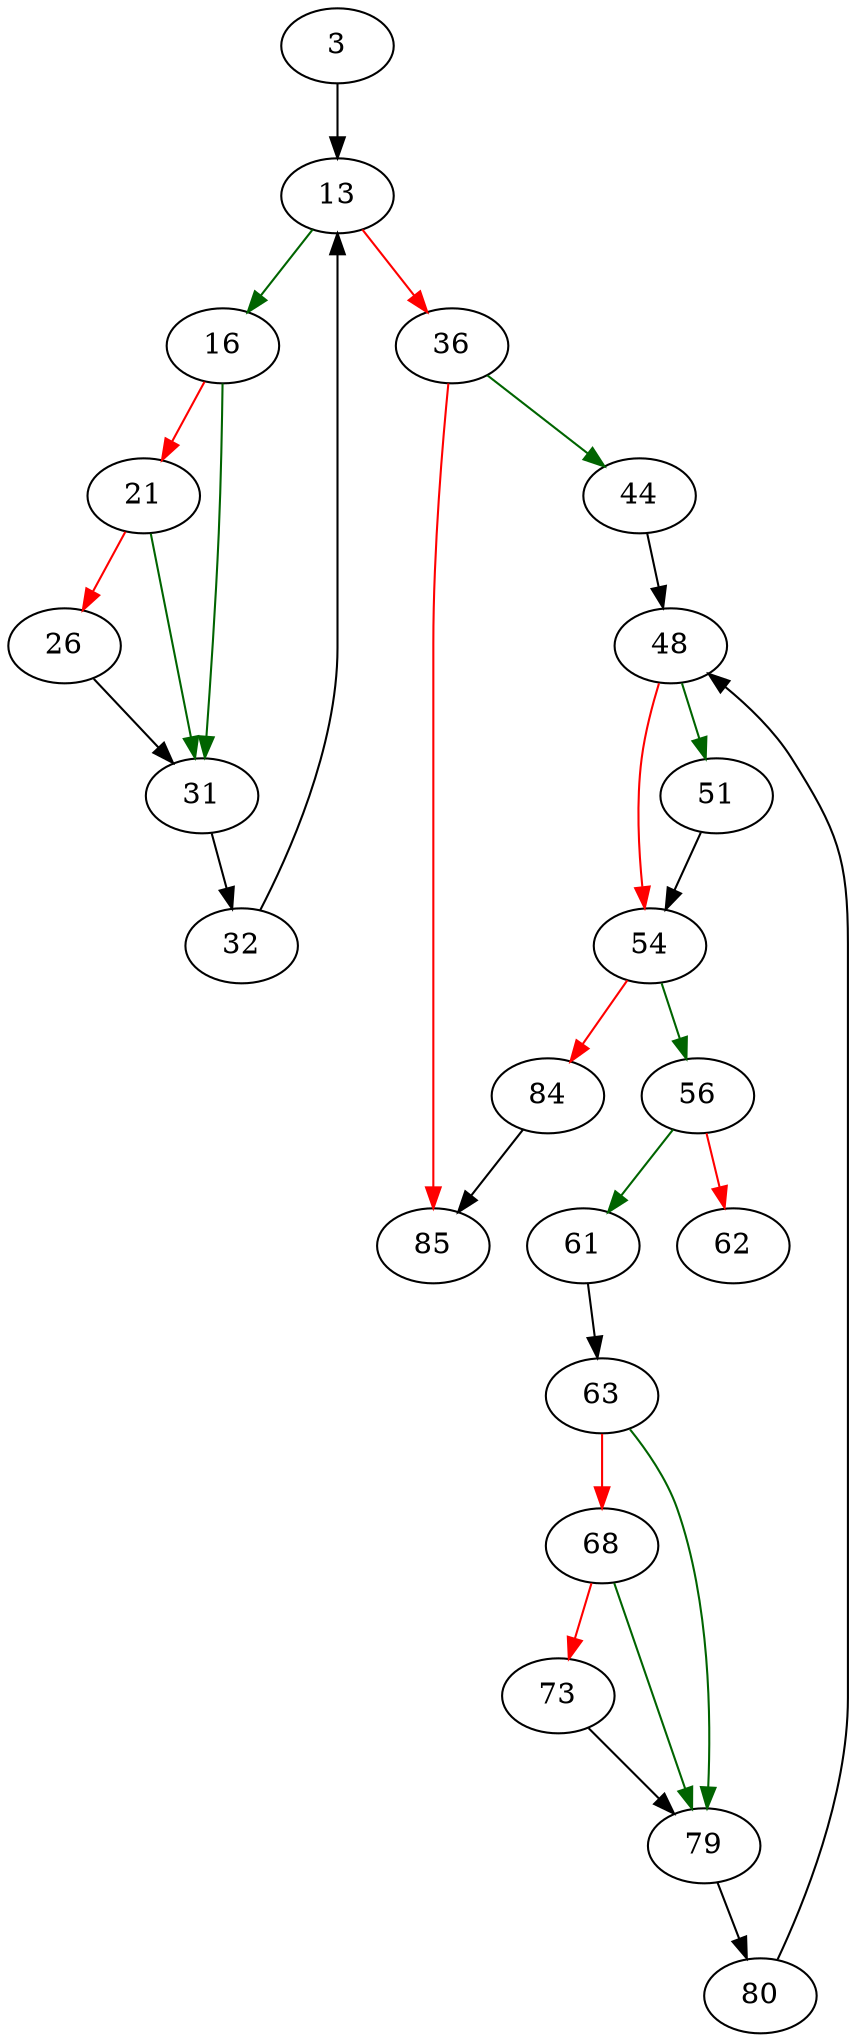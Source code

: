 strict digraph "idxCreateFromWhere" {
	// Node definitions.
	3 [entry=true];
	13;
	16;
	36;
	31;
	21;
	26;
	32;
	44;
	85;
	48;
	51;
	54;
	56;
	84;
	61;
	62;
	63;
	79;
	68;
	73;
	80;

	// Edge definitions.
	3 -> 13;
	13 -> 16 [
		color=darkgreen
		cond=true
	];
	13 -> 36 [
		color=red
		cond=false
	];
	16 -> 31 [
		color=darkgreen
		cond=true
	];
	16 -> 21 [
		color=red
		cond=false
	];
	36 -> 44 [
		color=darkgreen
		cond=true
	];
	36 -> 85 [
		color=red
		cond=false
	];
	31 -> 32;
	21 -> 31 [
		color=darkgreen
		cond=true
	];
	21 -> 26 [
		color=red
		cond=false
	];
	26 -> 31;
	32 -> 13;
	44 -> 48;
	48 -> 51 [
		color=darkgreen
		cond=true
	];
	48 -> 54 [
		color=red
		cond=false
	];
	51 -> 54;
	54 -> 56 [
		color=darkgreen
		cond=true
	];
	54 -> 84 [
		color=red
		cond=false
	];
	56 -> 61 [
		color=darkgreen
		cond=true
	];
	56 -> 62 [
		color=red
		cond=false
	];
	84 -> 85;
	61 -> 63;
	63 -> 79 [
		color=darkgreen
		cond=true
	];
	63 -> 68 [
		color=red
		cond=false
	];
	79 -> 80;
	68 -> 79 [
		color=darkgreen
		cond=true
	];
	68 -> 73 [
		color=red
		cond=false
	];
	73 -> 79;
	80 -> 48;
}